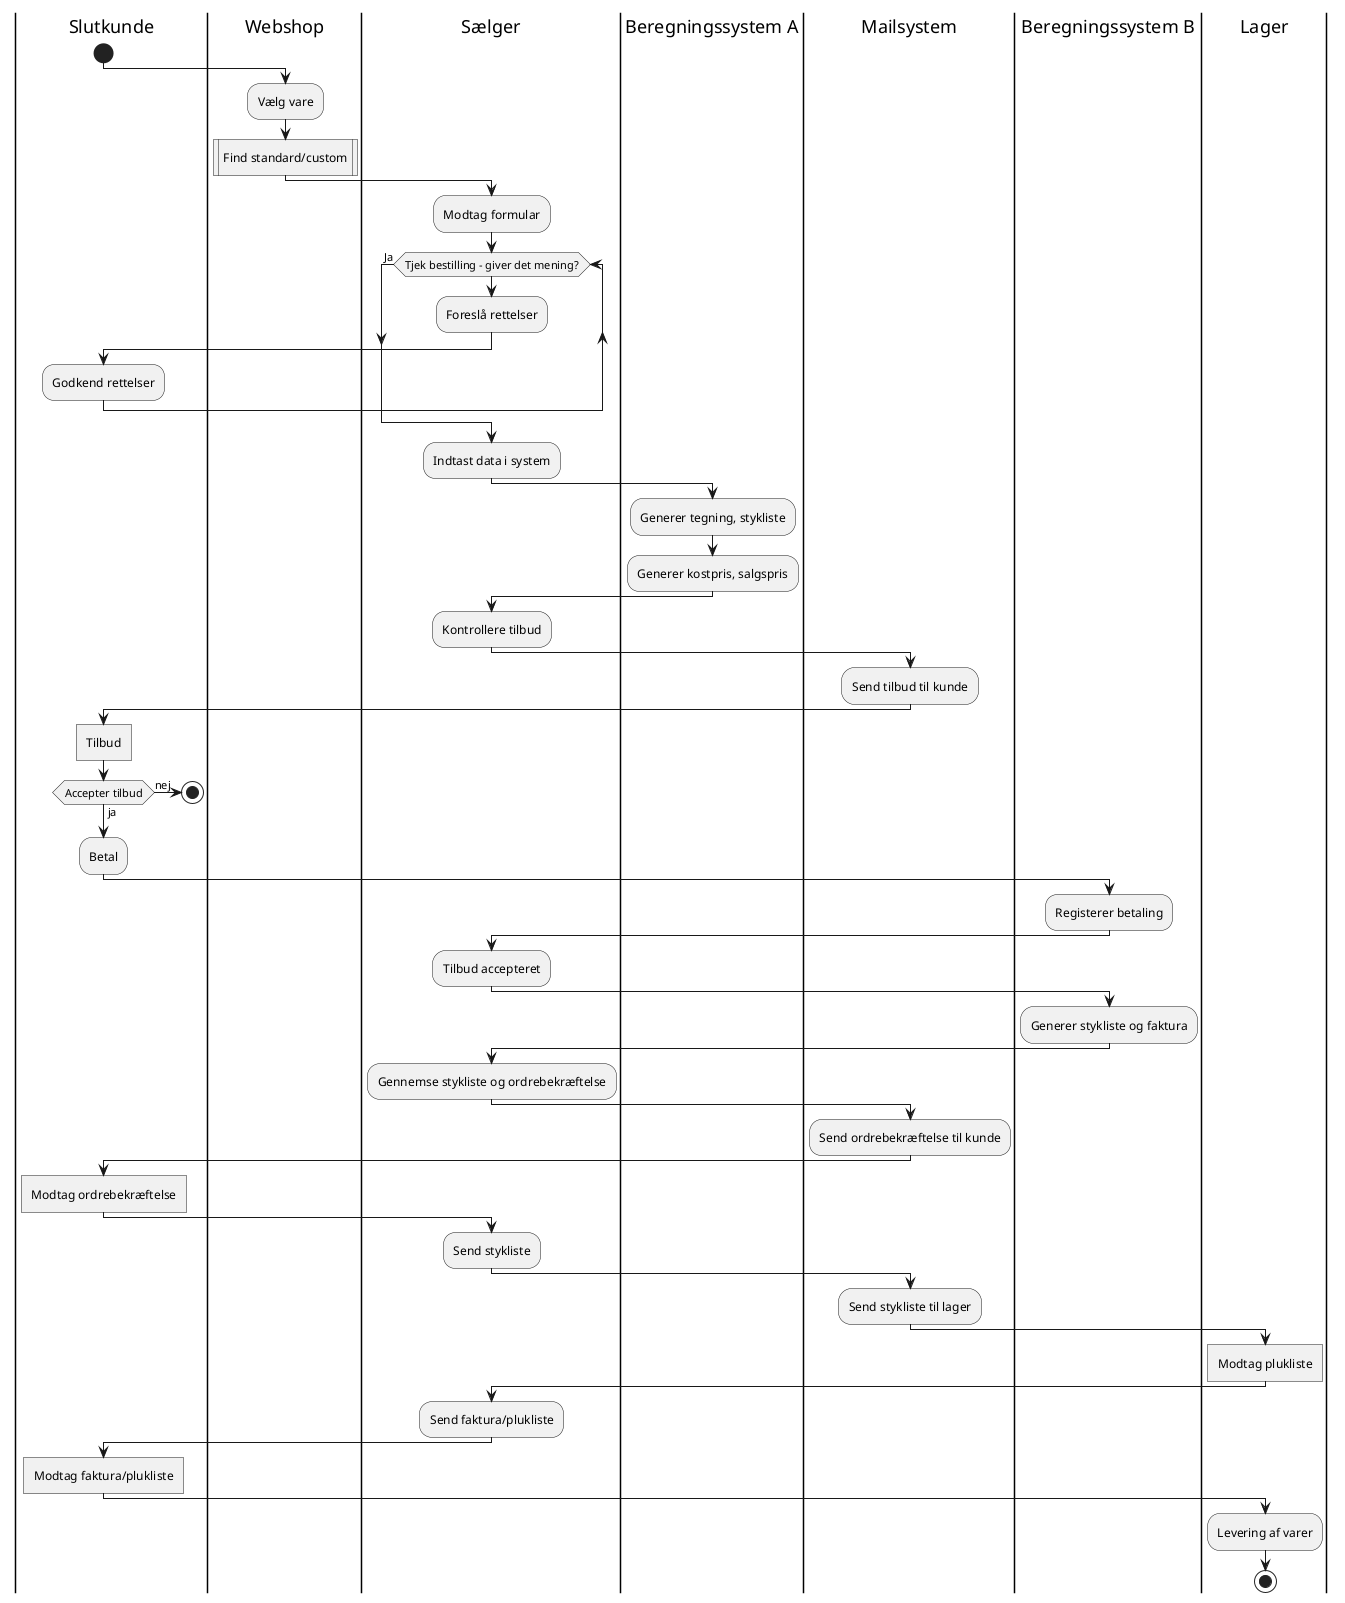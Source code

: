 @startuml
'https://plantuml.com/activity-diagram-beta

|Slutkunde|
start
|Webshop|
:Vælg vare;
:Find standard/custom|
|Sælger|
:Modtag formular;
while (Tjek bestilling - giver det mening?)
  |Sælger|
  :Foreslå rettelser;
  |Slutkunde|
  :Godkend rettelser;
endwhile (Ja)

|Sælger|
:Indtast data i system;
|Beregningssystem A|
:Generer tegning, stykliste;
:Generer kostpris, salgspris;
|Sælger|
:Kontrollere tilbud;
|Mailsystem|
:Send tilbud til kunde;
|Slutkunde|
:Tilbud; <<task>>

if (Accepter tilbud) then (nej)
  stop
else (ja)
endif
:Betal;
|Beregningssystem B|
:Registerer betaling;
|Sælger|
:Tilbud accepteret;
|Beregningssystem B|
:Generer stykliste og faktura;
|Sælger|
:Gennemse stykliste og ordrebekræftelse;
|Mailsystem|
:Send ordrebekræftelse til kunde;
|Slutkunde|
:Modtag ordrebekræftelse; <<task>>
|Sælger|
:Send stykliste;
|Mailsystem|
:Send stykliste til lager;
|Lager|
:Modtag plukliste; <<task>>
|Sælger|
:Send faktura/plukliste;
|Slutkunde|
:Modtag faktura/plukliste; <<task>>
|Lager|
:Levering af varer;
stop


@enduml